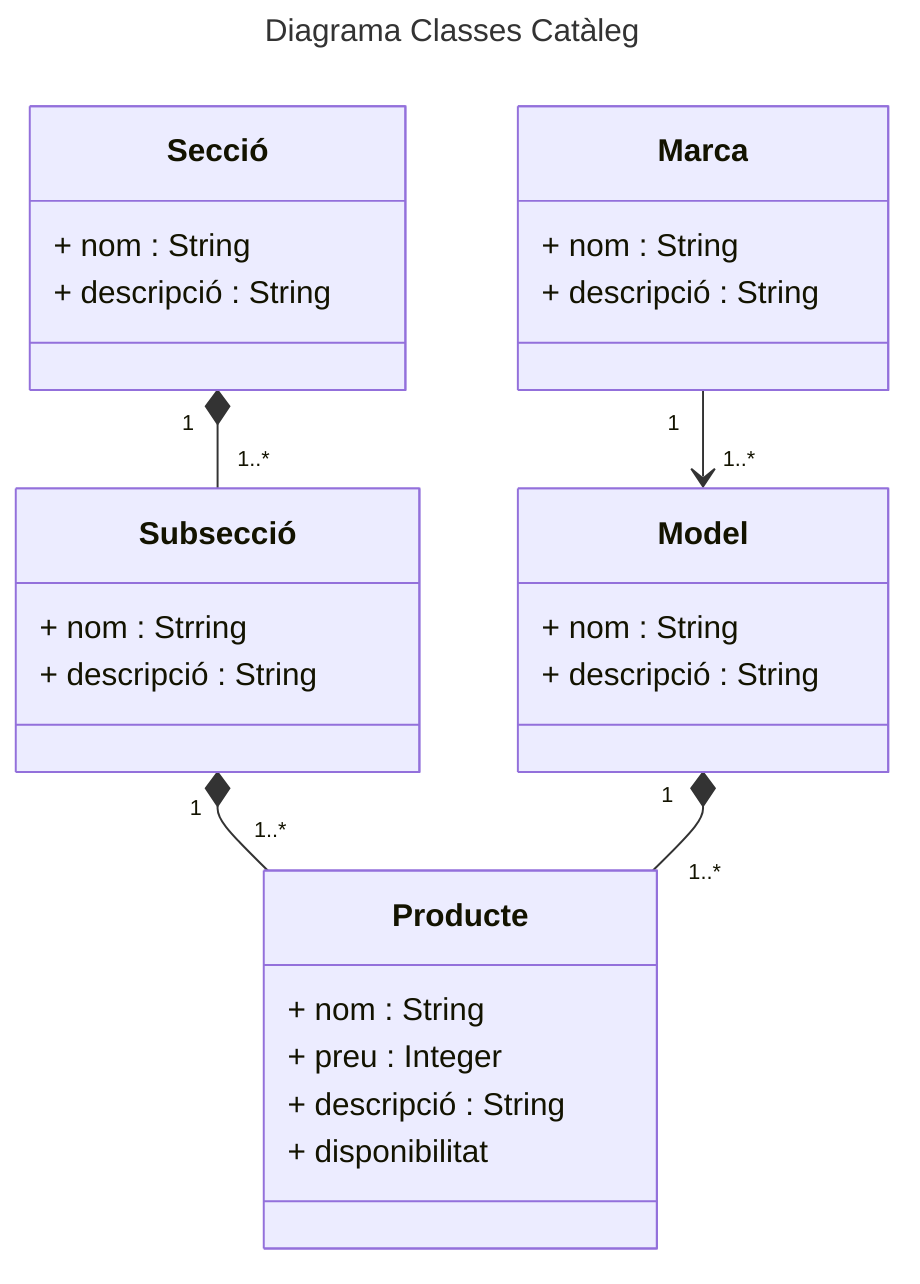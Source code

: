 ---
title: Diagrama Classes Catàleg
---

classDiagram
    class Secció {
        + nom : String
        + descripció : String
    }
    class Subsecció {
        + nom : Strring
        + descripció : String
    }
    class Marca {
        + nom : String
        + descripció : String
    }
    class Model {
        + nom : String
        + descripció : String
    }
    class Producte {
        + nom : String
        + preu : Integer
        + descripció : String
        + disponibilitat
    }

Secció "1" *-- "1..*" Subsecció
Subsecció "1" *-- "1..*" Producte
Marca "1" --> "1..*" Model
Model "1" *-- "1..*" Producte
